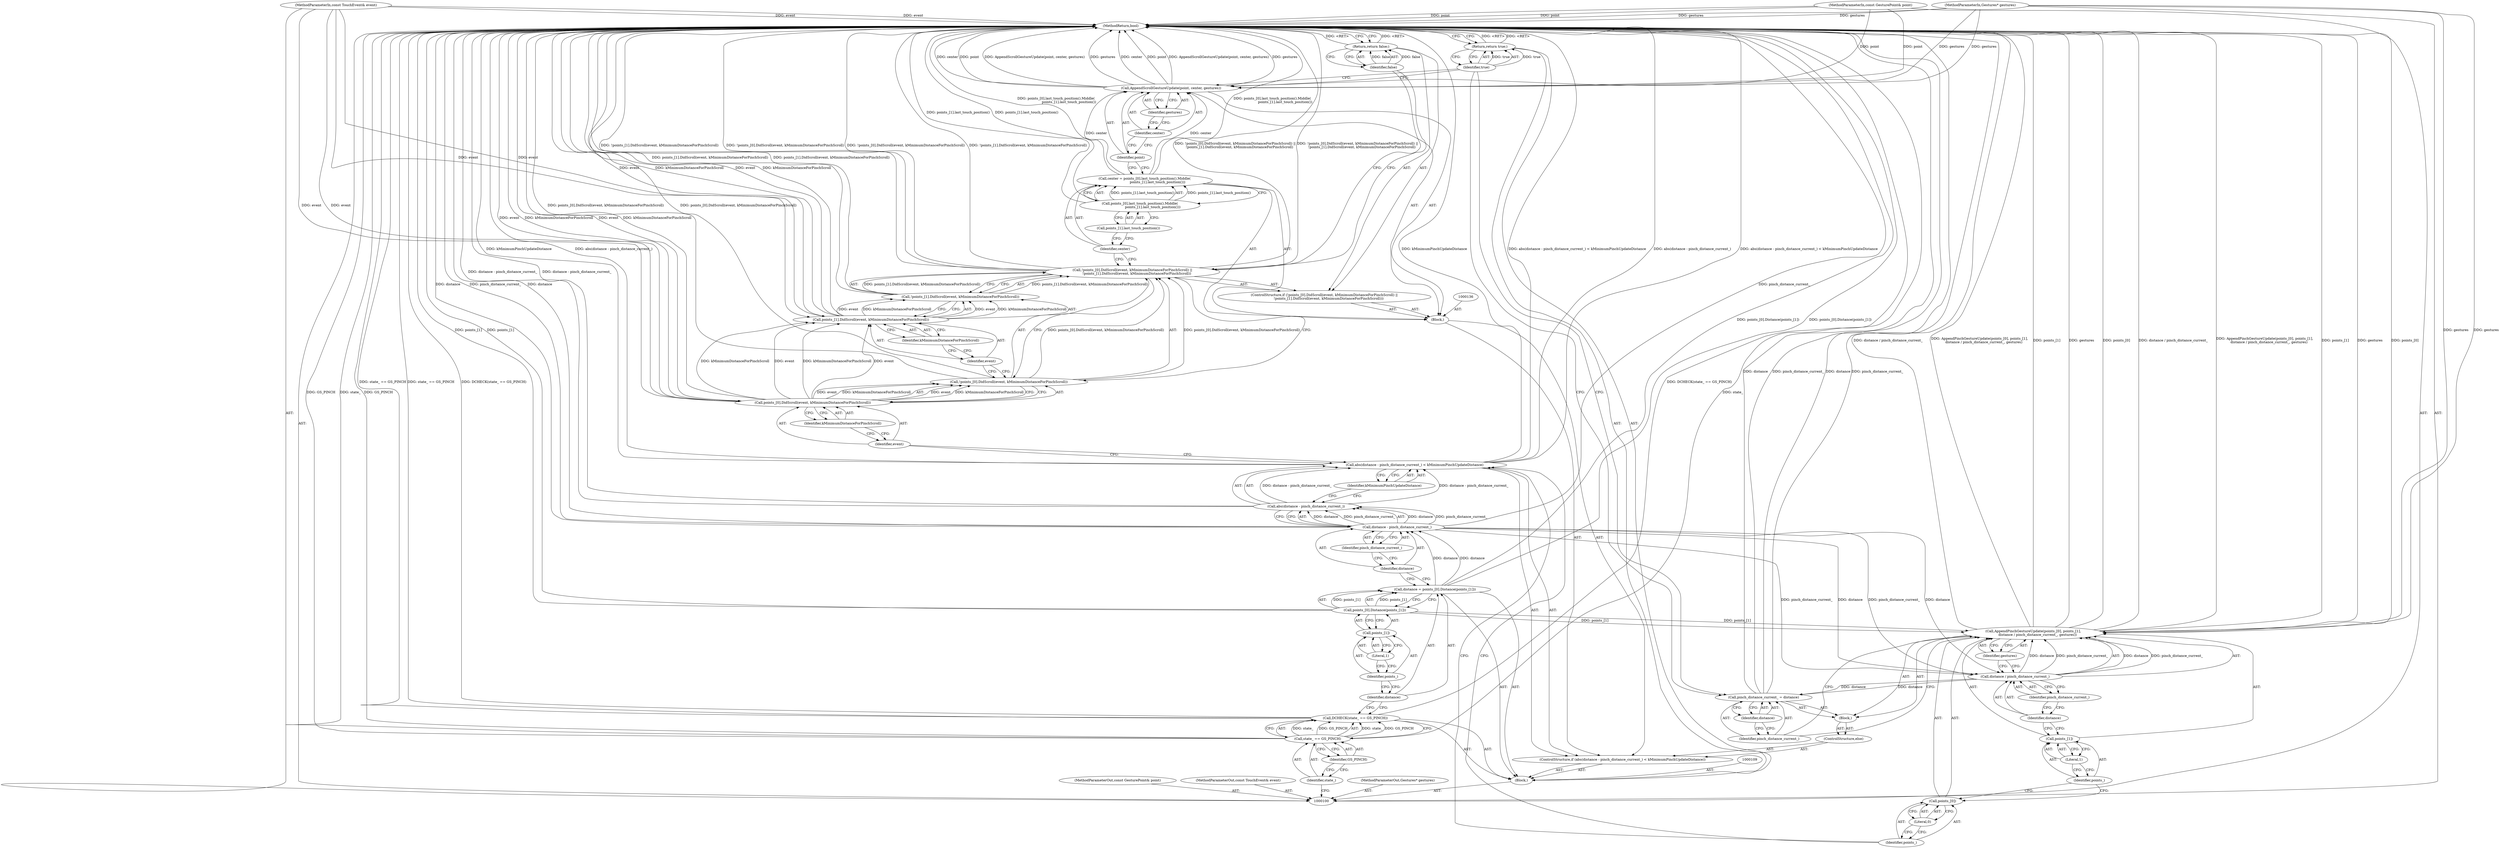 digraph "1_Chrome_b8573aa643b03a59f4e2c99c72d3511a11cfb0b6_5" {
"1000163" [label="(MethodReturn,bool)"];
"1000101" [label="(MethodParameterIn,const TouchEvent& event)"];
"1000255" [label="(MethodParameterOut,const TouchEvent& event)"];
"1000137" [label="(Call,center = points_[0].last_touch_position().Middle(\n                        points_[1].last_touch_position()))"];
"1000138" [label="(Identifier,center)"];
"1000139" [label="(Call,points_[0].last_touch_position().Middle(\n                        points_[1].last_touch_position()))"];
"1000123" [label="(Block,)"];
"1000140" [label="(Call,points_[1].last_touch_position())"];
"1000142" [label="(Identifier,point)"];
"1000143" [label="(Identifier,center)"];
"1000141" [label="(Call,AppendScrollGestureUpdate(point, center, gestures))"];
"1000144" [label="(Identifier,gestures)"];
"1000145" [label="(ControlStructure,else)"];
"1000146" [label="(Block,)"];
"1000148" [label="(Call,points_[0])"];
"1000149" [label="(Identifier,points_)"];
"1000150" [label="(Literal,0)"];
"1000147" [label="(Call,AppendPinchGestureUpdate(points_[0], points_[1],\n        distance / pinch_distance_current_, gestures))"];
"1000151" [label="(Call,points_[1])"];
"1000152" [label="(Identifier,points_)"];
"1000153" [label="(Literal,1)"];
"1000156" [label="(Identifier,pinch_distance_current_)"];
"1000157" [label="(Identifier,gestures)"];
"1000154" [label="(Call,distance / pinch_distance_current_)"];
"1000155" [label="(Identifier,distance)"];
"1000160" [label="(Identifier,distance)"];
"1000158" [label="(Call,pinch_distance_current_ = distance)"];
"1000159" [label="(Identifier,pinch_distance_current_)"];
"1000161" [label="(Return,return true;)"];
"1000162" [label="(Identifier,true)"];
"1000103" [label="(MethodParameterIn,Gestures* gestures)"];
"1000257" [label="(MethodParameterOut,Gestures* gestures)"];
"1000102" [label="(MethodParameterIn,const GesturePoint& point)"];
"1000256" [label="(MethodParameterOut,const GesturePoint& point)"];
"1000104" [label="(Block,)"];
"1000106" [label="(Call,state_ == GS_PINCH)"];
"1000107" [label="(Identifier,state_)"];
"1000108" [label="(Identifier,GS_PINCH)"];
"1000105" [label="(Call,DCHECK(state_ == GS_PINCH))"];
"1000112" [label="(Call,points_[0].Distance(points_[1]))"];
"1000113" [label="(Call,points_[1])"];
"1000114" [label="(Identifier,points_)"];
"1000115" [label="(Literal,1)"];
"1000110" [label="(Call,distance = points_[0].Distance(points_[1]))"];
"1000111" [label="(Identifier,distance)"];
"1000119" [label="(Call,distance - pinch_distance_current_)"];
"1000120" [label="(Identifier,distance)"];
"1000116" [label="(ControlStructure,if (abs(distance - pinch_distance_current_) < kMinimumPinchUpdateDistance))"];
"1000121" [label="(Identifier,pinch_distance_current_)"];
"1000122" [label="(Identifier,kMinimumPinchUpdateDistance)"];
"1000117" [label="(Call,abs(distance - pinch_distance_current_) < kMinimumPinchUpdateDistance)"];
"1000118" [label="(Call,abs(distance - pinch_distance_current_))"];
"1000128" [label="(Identifier,event)"];
"1000129" [label="(Identifier,kMinimumDistanceForPinchScroll)"];
"1000124" [label="(ControlStructure,if (!points_[0].DidScroll(event, kMinimumDistanceForPinchScroll) ||\n        !points_[1].DidScroll(event, kMinimumDistanceForPinchScroll)))"];
"1000125" [label="(Call,!points_[0].DidScroll(event, kMinimumDistanceForPinchScroll) ||\n        !points_[1].DidScroll(event, kMinimumDistanceForPinchScroll))"];
"1000126" [label="(Call,!points_[0].DidScroll(event, kMinimumDistanceForPinchScroll))"];
"1000127" [label="(Call,points_[0].DidScroll(event, kMinimumDistanceForPinchScroll))"];
"1000132" [label="(Identifier,event)"];
"1000133" [label="(Identifier,kMinimumDistanceForPinchScroll)"];
"1000130" [label="(Call,!points_[1].DidScroll(event, kMinimumDistanceForPinchScroll))"];
"1000131" [label="(Call,points_[1].DidScroll(event, kMinimumDistanceForPinchScroll))"];
"1000135" [label="(Identifier,false)"];
"1000134" [label="(Return,return false;)"];
"1000163" -> "1000100"  [label="AST: "];
"1000163" -> "1000134"  [label="CFG: "];
"1000163" -> "1000161"  [label="CFG: "];
"1000161" -> "1000163"  [label="DDG: <RET>"];
"1000134" -> "1000163"  [label="DDG: <RET>"];
"1000141" -> "1000163"  [label="DDG: point"];
"1000141" -> "1000163"  [label="DDG: AppendScrollGestureUpdate(point, center, gestures)"];
"1000141" -> "1000163"  [label="DDG: gestures"];
"1000141" -> "1000163"  [label="DDG: center"];
"1000125" -> "1000163"  [label="DDG: !points_[0].DidScroll(event, kMinimumDistanceForPinchScroll) ||\n        !points_[1].DidScroll(event, kMinimumDistanceForPinchScroll)"];
"1000125" -> "1000163"  [label="DDG: !points_[1].DidScroll(event, kMinimumDistanceForPinchScroll)"];
"1000125" -> "1000163"  [label="DDG: !points_[0].DidScroll(event, kMinimumDistanceForPinchScroll)"];
"1000106" -> "1000163"  [label="DDG: GS_PINCH"];
"1000106" -> "1000163"  [label="DDG: state_"];
"1000147" -> "1000163"  [label="DDG: gestures"];
"1000147" -> "1000163"  [label="DDG: points_[0]"];
"1000147" -> "1000163"  [label="DDG: distance / pinch_distance_current_"];
"1000147" -> "1000163"  [label="DDG: AppendPinchGestureUpdate(points_[0], points_[1],\n        distance / pinch_distance_current_, gestures)"];
"1000147" -> "1000163"  [label="DDG: points_[1]"];
"1000105" -> "1000163"  [label="DDG: DCHECK(state_ == GS_PINCH)"];
"1000105" -> "1000163"  [label="DDG: state_ == GS_PINCH"];
"1000158" -> "1000163"  [label="DDG: distance"];
"1000158" -> "1000163"  [label="DDG: pinch_distance_current_"];
"1000139" -> "1000163"  [label="DDG: points_[1].last_touch_position()"];
"1000119" -> "1000163"  [label="DDG: pinch_distance_current_"];
"1000119" -> "1000163"  [label="DDG: distance"];
"1000126" -> "1000163"  [label="DDG: points_[0].DidScroll(event, kMinimumDistanceForPinchScroll)"];
"1000117" -> "1000163"  [label="DDG: abs(distance - pinch_distance_current_)"];
"1000117" -> "1000163"  [label="DDG: abs(distance - pinch_distance_current_) < kMinimumPinchUpdateDistance"];
"1000117" -> "1000163"  [label="DDG: kMinimumPinchUpdateDistance"];
"1000127" -> "1000163"  [label="DDG: event"];
"1000127" -> "1000163"  [label="DDG: kMinimumDistanceForPinchScroll"];
"1000118" -> "1000163"  [label="DDG: distance - pinch_distance_current_"];
"1000130" -> "1000163"  [label="DDG: points_[1].DidScroll(event, kMinimumDistanceForPinchScroll)"];
"1000131" -> "1000163"  [label="DDG: event"];
"1000131" -> "1000163"  [label="DDG: kMinimumDistanceForPinchScroll"];
"1000137" -> "1000163"  [label="DDG: points_[0].last_touch_position().Middle(\n                        points_[1].last_touch_position())"];
"1000103" -> "1000163"  [label="DDG: gestures"];
"1000102" -> "1000163"  [label="DDG: point"];
"1000110" -> "1000163"  [label="DDG: points_[0].Distance(points_[1])"];
"1000112" -> "1000163"  [label="DDG: points_[1]"];
"1000101" -> "1000163"  [label="DDG: event"];
"1000101" -> "1000100"  [label="AST: "];
"1000101" -> "1000163"  [label="DDG: event"];
"1000101" -> "1000127"  [label="DDG: event"];
"1000101" -> "1000131"  [label="DDG: event"];
"1000255" -> "1000100"  [label="AST: "];
"1000137" -> "1000123"  [label="AST: "];
"1000137" -> "1000139"  [label="CFG: "];
"1000138" -> "1000137"  [label="AST: "];
"1000139" -> "1000137"  [label="AST: "];
"1000142" -> "1000137"  [label="CFG: "];
"1000137" -> "1000163"  [label="DDG: points_[0].last_touch_position().Middle(\n                        points_[1].last_touch_position())"];
"1000139" -> "1000137"  [label="DDG: points_[1].last_touch_position()"];
"1000137" -> "1000141"  [label="DDG: center"];
"1000138" -> "1000137"  [label="AST: "];
"1000138" -> "1000125"  [label="CFG: "];
"1000140" -> "1000138"  [label="CFG: "];
"1000139" -> "1000137"  [label="AST: "];
"1000139" -> "1000140"  [label="CFG: "];
"1000140" -> "1000139"  [label="AST: "];
"1000137" -> "1000139"  [label="CFG: "];
"1000139" -> "1000163"  [label="DDG: points_[1].last_touch_position()"];
"1000139" -> "1000137"  [label="DDG: points_[1].last_touch_position()"];
"1000123" -> "1000116"  [label="AST: "];
"1000124" -> "1000123"  [label="AST: "];
"1000136" -> "1000123"  [label="AST: "];
"1000137" -> "1000123"  [label="AST: "];
"1000141" -> "1000123"  [label="AST: "];
"1000140" -> "1000139"  [label="AST: "];
"1000140" -> "1000138"  [label="CFG: "];
"1000139" -> "1000140"  [label="CFG: "];
"1000142" -> "1000141"  [label="AST: "];
"1000142" -> "1000137"  [label="CFG: "];
"1000143" -> "1000142"  [label="CFG: "];
"1000143" -> "1000141"  [label="AST: "];
"1000143" -> "1000142"  [label="CFG: "];
"1000144" -> "1000143"  [label="CFG: "];
"1000141" -> "1000123"  [label="AST: "];
"1000141" -> "1000144"  [label="CFG: "];
"1000142" -> "1000141"  [label="AST: "];
"1000143" -> "1000141"  [label="AST: "];
"1000144" -> "1000141"  [label="AST: "];
"1000162" -> "1000141"  [label="CFG: "];
"1000141" -> "1000163"  [label="DDG: point"];
"1000141" -> "1000163"  [label="DDG: AppendScrollGestureUpdate(point, center, gestures)"];
"1000141" -> "1000163"  [label="DDG: gestures"];
"1000141" -> "1000163"  [label="DDG: center"];
"1000102" -> "1000141"  [label="DDG: point"];
"1000137" -> "1000141"  [label="DDG: center"];
"1000103" -> "1000141"  [label="DDG: gestures"];
"1000144" -> "1000141"  [label="AST: "];
"1000144" -> "1000143"  [label="CFG: "];
"1000141" -> "1000144"  [label="CFG: "];
"1000145" -> "1000116"  [label="AST: "];
"1000146" -> "1000145"  [label="AST: "];
"1000146" -> "1000145"  [label="AST: "];
"1000147" -> "1000146"  [label="AST: "];
"1000158" -> "1000146"  [label="AST: "];
"1000148" -> "1000147"  [label="AST: "];
"1000148" -> "1000150"  [label="CFG: "];
"1000149" -> "1000148"  [label="AST: "];
"1000150" -> "1000148"  [label="AST: "];
"1000152" -> "1000148"  [label="CFG: "];
"1000149" -> "1000148"  [label="AST: "];
"1000149" -> "1000117"  [label="CFG: "];
"1000150" -> "1000149"  [label="CFG: "];
"1000150" -> "1000148"  [label="AST: "];
"1000150" -> "1000149"  [label="CFG: "];
"1000148" -> "1000150"  [label="CFG: "];
"1000147" -> "1000146"  [label="AST: "];
"1000147" -> "1000157"  [label="CFG: "];
"1000148" -> "1000147"  [label="AST: "];
"1000151" -> "1000147"  [label="AST: "];
"1000154" -> "1000147"  [label="AST: "];
"1000157" -> "1000147"  [label="AST: "];
"1000159" -> "1000147"  [label="CFG: "];
"1000147" -> "1000163"  [label="DDG: gestures"];
"1000147" -> "1000163"  [label="DDG: points_[0]"];
"1000147" -> "1000163"  [label="DDG: distance / pinch_distance_current_"];
"1000147" -> "1000163"  [label="DDG: AppendPinchGestureUpdate(points_[0], points_[1],\n        distance / pinch_distance_current_, gestures)"];
"1000147" -> "1000163"  [label="DDG: points_[1]"];
"1000112" -> "1000147"  [label="DDG: points_[1]"];
"1000154" -> "1000147"  [label="DDG: distance"];
"1000154" -> "1000147"  [label="DDG: pinch_distance_current_"];
"1000103" -> "1000147"  [label="DDG: gestures"];
"1000151" -> "1000147"  [label="AST: "];
"1000151" -> "1000153"  [label="CFG: "];
"1000152" -> "1000151"  [label="AST: "];
"1000153" -> "1000151"  [label="AST: "];
"1000155" -> "1000151"  [label="CFG: "];
"1000152" -> "1000151"  [label="AST: "];
"1000152" -> "1000148"  [label="CFG: "];
"1000153" -> "1000152"  [label="CFG: "];
"1000153" -> "1000151"  [label="AST: "];
"1000153" -> "1000152"  [label="CFG: "];
"1000151" -> "1000153"  [label="CFG: "];
"1000156" -> "1000154"  [label="AST: "];
"1000156" -> "1000155"  [label="CFG: "];
"1000154" -> "1000156"  [label="CFG: "];
"1000157" -> "1000147"  [label="AST: "];
"1000157" -> "1000154"  [label="CFG: "];
"1000147" -> "1000157"  [label="CFG: "];
"1000154" -> "1000147"  [label="AST: "];
"1000154" -> "1000156"  [label="CFG: "];
"1000155" -> "1000154"  [label="AST: "];
"1000156" -> "1000154"  [label="AST: "];
"1000157" -> "1000154"  [label="CFG: "];
"1000154" -> "1000147"  [label="DDG: distance"];
"1000154" -> "1000147"  [label="DDG: pinch_distance_current_"];
"1000119" -> "1000154"  [label="DDG: distance"];
"1000119" -> "1000154"  [label="DDG: pinch_distance_current_"];
"1000154" -> "1000158"  [label="DDG: distance"];
"1000155" -> "1000154"  [label="AST: "];
"1000155" -> "1000151"  [label="CFG: "];
"1000156" -> "1000155"  [label="CFG: "];
"1000160" -> "1000158"  [label="AST: "];
"1000160" -> "1000159"  [label="CFG: "];
"1000158" -> "1000160"  [label="CFG: "];
"1000158" -> "1000146"  [label="AST: "];
"1000158" -> "1000160"  [label="CFG: "];
"1000159" -> "1000158"  [label="AST: "];
"1000160" -> "1000158"  [label="AST: "];
"1000162" -> "1000158"  [label="CFG: "];
"1000158" -> "1000163"  [label="DDG: distance"];
"1000158" -> "1000163"  [label="DDG: pinch_distance_current_"];
"1000154" -> "1000158"  [label="DDG: distance"];
"1000159" -> "1000158"  [label="AST: "];
"1000159" -> "1000147"  [label="CFG: "];
"1000160" -> "1000159"  [label="CFG: "];
"1000161" -> "1000104"  [label="AST: "];
"1000161" -> "1000162"  [label="CFG: "];
"1000162" -> "1000161"  [label="AST: "];
"1000163" -> "1000161"  [label="CFG: "];
"1000161" -> "1000163"  [label="DDG: <RET>"];
"1000162" -> "1000161"  [label="DDG: true"];
"1000162" -> "1000161"  [label="AST: "];
"1000162" -> "1000141"  [label="CFG: "];
"1000162" -> "1000158"  [label="CFG: "];
"1000161" -> "1000162"  [label="CFG: "];
"1000162" -> "1000161"  [label="DDG: true"];
"1000103" -> "1000100"  [label="AST: "];
"1000103" -> "1000163"  [label="DDG: gestures"];
"1000103" -> "1000141"  [label="DDG: gestures"];
"1000103" -> "1000147"  [label="DDG: gestures"];
"1000257" -> "1000100"  [label="AST: "];
"1000102" -> "1000100"  [label="AST: "];
"1000102" -> "1000163"  [label="DDG: point"];
"1000102" -> "1000141"  [label="DDG: point"];
"1000256" -> "1000100"  [label="AST: "];
"1000104" -> "1000100"  [label="AST: "];
"1000105" -> "1000104"  [label="AST: "];
"1000109" -> "1000104"  [label="AST: "];
"1000110" -> "1000104"  [label="AST: "];
"1000116" -> "1000104"  [label="AST: "];
"1000161" -> "1000104"  [label="AST: "];
"1000106" -> "1000105"  [label="AST: "];
"1000106" -> "1000108"  [label="CFG: "];
"1000107" -> "1000106"  [label="AST: "];
"1000108" -> "1000106"  [label="AST: "];
"1000105" -> "1000106"  [label="CFG: "];
"1000106" -> "1000163"  [label="DDG: GS_PINCH"];
"1000106" -> "1000163"  [label="DDG: state_"];
"1000106" -> "1000105"  [label="DDG: state_"];
"1000106" -> "1000105"  [label="DDG: GS_PINCH"];
"1000107" -> "1000106"  [label="AST: "];
"1000107" -> "1000100"  [label="CFG: "];
"1000108" -> "1000107"  [label="CFG: "];
"1000108" -> "1000106"  [label="AST: "];
"1000108" -> "1000107"  [label="CFG: "];
"1000106" -> "1000108"  [label="CFG: "];
"1000105" -> "1000104"  [label="AST: "];
"1000105" -> "1000106"  [label="CFG: "];
"1000106" -> "1000105"  [label="AST: "];
"1000111" -> "1000105"  [label="CFG: "];
"1000105" -> "1000163"  [label="DDG: DCHECK(state_ == GS_PINCH)"];
"1000105" -> "1000163"  [label="DDG: state_ == GS_PINCH"];
"1000106" -> "1000105"  [label="DDG: state_"];
"1000106" -> "1000105"  [label="DDG: GS_PINCH"];
"1000112" -> "1000110"  [label="AST: "];
"1000112" -> "1000113"  [label="CFG: "];
"1000113" -> "1000112"  [label="AST: "];
"1000110" -> "1000112"  [label="CFG: "];
"1000112" -> "1000163"  [label="DDG: points_[1]"];
"1000112" -> "1000110"  [label="DDG: points_[1]"];
"1000112" -> "1000147"  [label="DDG: points_[1]"];
"1000113" -> "1000112"  [label="AST: "];
"1000113" -> "1000115"  [label="CFG: "];
"1000114" -> "1000113"  [label="AST: "];
"1000115" -> "1000113"  [label="AST: "];
"1000112" -> "1000113"  [label="CFG: "];
"1000114" -> "1000113"  [label="AST: "];
"1000114" -> "1000111"  [label="CFG: "];
"1000115" -> "1000114"  [label="CFG: "];
"1000115" -> "1000113"  [label="AST: "];
"1000115" -> "1000114"  [label="CFG: "];
"1000113" -> "1000115"  [label="CFG: "];
"1000110" -> "1000104"  [label="AST: "];
"1000110" -> "1000112"  [label="CFG: "];
"1000111" -> "1000110"  [label="AST: "];
"1000112" -> "1000110"  [label="AST: "];
"1000120" -> "1000110"  [label="CFG: "];
"1000110" -> "1000163"  [label="DDG: points_[0].Distance(points_[1])"];
"1000112" -> "1000110"  [label="DDG: points_[1]"];
"1000110" -> "1000119"  [label="DDG: distance"];
"1000111" -> "1000110"  [label="AST: "];
"1000111" -> "1000105"  [label="CFG: "];
"1000114" -> "1000111"  [label="CFG: "];
"1000119" -> "1000118"  [label="AST: "];
"1000119" -> "1000121"  [label="CFG: "];
"1000120" -> "1000119"  [label="AST: "];
"1000121" -> "1000119"  [label="AST: "];
"1000118" -> "1000119"  [label="CFG: "];
"1000119" -> "1000163"  [label="DDG: pinch_distance_current_"];
"1000119" -> "1000163"  [label="DDG: distance"];
"1000119" -> "1000118"  [label="DDG: distance"];
"1000119" -> "1000118"  [label="DDG: pinch_distance_current_"];
"1000110" -> "1000119"  [label="DDG: distance"];
"1000119" -> "1000154"  [label="DDG: distance"];
"1000119" -> "1000154"  [label="DDG: pinch_distance_current_"];
"1000120" -> "1000119"  [label="AST: "];
"1000120" -> "1000110"  [label="CFG: "];
"1000121" -> "1000120"  [label="CFG: "];
"1000116" -> "1000104"  [label="AST: "];
"1000117" -> "1000116"  [label="AST: "];
"1000123" -> "1000116"  [label="AST: "];
"1000145" -> "1000116"  [label="AST: "];
"1000121" -> "1000119"  [label="AST: "];
"1000121" -> "1000120"  [label="CFG: "];
"1000119" -> "1000121"  [label="CFG: "];
"1000122" -> "1000117"  [label="AST: "];
"1000122" -> "1000118"  [label="CFG: "];
"1000117" -> "1000122"  [label="CFG: "];
"1000117" -> "1000116"  [label="AST: "];
"1000117" -> "1000122"  [label="CFG: "];
"1000118" -> "1000117"  [label="AST: "];
"1000122" -> "1000117"  [label="AST: "];
"1000128" -> "1000117"  [label="CFG: "];
"1000149" -> "1000117"  [label="CFG: "];
"1000117" -> "1000163"  [label="DDG: abs(distance - pinch_distance_current_)"];
"1000117" -> "1000163"  [label="DDG: abs(distance - pinch_distance_current_) < kMinimumPinchUpdateDistance"];
"1000117" -> "1000163"  [label="DDG: kMinimumPinchUpdateDistance"];
"1000118" -> "1000117"  [label="DDG: distance - pinch_distance_current_"];
"1000118" -> "1000117"  [label="AST: "];
"1000118" -> "1000119"  [label="CFG: "];
"1000119" -> "1000118"  [label="AST: "];
"1000122" -> "1000118"  [label="CFG: "];
"1000118" -> "1000163"  [label="DDG: distance - pinch_distance_current_"];
"1000118" -> "1000117"  [label="DDG: distance - pinch_distance_current_"];
"1000119" -> "1000118"  [label="DDG: distance"];
"1000119" -> "1000118"  [label="DDG: pinch_distance_current_"];
"1000128" -> "1000127"  [label="AST: "];
"1000128" -> "1000117"  [label="CFG: "];
"1000129" -> "1000128"  [label="CFG: "];
"1000129" -> "1000127"  [label="AST: "];
"1000129" -> "1000128"  [label="CFG: "];
"1000127" -> "1000129"  [label="CFG: "];
"1000124" -> "1000123"  [label="AST: "];
"1000125" -> "1000124"  [label="AST: "];
"1000134" -> "1000124"  [label="AST: "];
"1000125" -> "1000124"  [label="AST: "];
"1000125" -> "1000126"  [label="CFG: "];
"1000125" -> "1000130"  [label="CFG: "];
"1000126" -> "1000125"  [label="AST: "];
"1000130" -> "1000125"  [label="AST: "];
"1000135" -> "1000125"  [label="CFG: "];
"1000138" -> "1000125"  [label="CFG: "];
"1000125" -> "1000163"  [label="DDG: !points_[0].DidScroll(event, kMinimumDistanceForPinchScroll) ||\n        !points_[1].DidScroll(event, kMinimumDistanceForPinchScroll)"];
"1000125" -> "1000163"  [label="DDG: !points_[1].DidScroll(event, kMinimumDistanceForPinchScroll)"];
"1000125" -> "1000163"  [label="DDG: !points_[0].DidScroll(event, kMinimumDistanceForPinchScroll)"];
"1000126" -> "1000125"  [label="DDG: points_[0].DidScroll(event, kMinimumDistanceForPinchScroll)"];
"1000130" -> "1000125"  [label="DDG: points_[1].DidScroll(event, kMinimumDistanceForPinchScroll)"];
"1000126" -> "1000125"  [label="AST: "];
"1000126" -> "1000127"  [label="CFG: "];
"1000127" -> "1000126"  [label="AST: "];
"1000132" -> "1000126"  [label="CFG: "];
"1000125" -> "1000126"  [label="CFG: "];
"1000126" -> "1000163"  [label="DDG: points_[0].DidScroll(event, kMinimumDistanceForPinchScroll)"];
"1000126" -> "1000125"  [label="DDG: points_[0].DidScroll(event, kMinimumDistanceForPinchScroll)"];
"1000127" -> "1000126"  [label="DDG: event"];
"1000127" -> "1000126"  [label="DDG: kMinimumDistanceForPinchScroll"];
"1000127" -> "1000126"  [label="AST: "];
"1000127" -> "1000129"  [label="CFG: "];
"1000128" -> "1000127"  [label="AST: "];
"1000129" -> "1000127"  [label="AST: "];
"1000126" -> "1000127"  [label="CFG: "];
"1000127" -> "1000163"  [label="DDG: event"];
"1000127" -> "1000163"  [label="DDG: kMinimumDistanceForPinchScroll"];
"1000127" -> "1000126"  [label="DDG: event"];
"1000127" -> "1000126"  [label="DDG: kMinimumDistanceForPinchScroll"];
"1000101" -> "1000127"  [label="DDG: event"];
"1000127" -> "1000131"  [label="DDG: event"];
"1000127" -> "1000131"  [label="DDG: kMinimumDistanceForPinchScroll"];
"1000132" -> "1000131"  [label="AST: "];
"1000132" -> "1000126"  [label="CFG: "];
"1000133" -> "1000132"  [label="CFG: "];
"1000133" -> "1000131"  [label="AST: "];
"1000133" -> "1000132"  [label="CFG: "];
"1000131" -> "1000133"  [label="CFG: "];
"1000130" -> "1000125"  [label="AST: "];
"1000130" -> "1000131"  [label="CFG: "];
"1000131" -> "1000130"  [label="AST: "];
"1000125" -> "1000130"  [label="CFG: "];
"1000130" -> "1000163"  [label="DDG: points_[1].DidScroll(event, kMinimumDistanceForPinchScroll)"];
"1000130" -> "1000125"  [label="DDG: points_[1].DidScroll(event, kMinimumDistanceForPinchScroll)"];
"1000131" -> "1000130"  [label="DDG: event"];
"1000131" -> "1000130"  [label="DDG: kMinimumDistanceForPinchScroll"];
"1000131" -> "1000130"  [label="AST: "];
"1000131" -> "1000133"  [label="CFG: "];
"1000132" -> "1000131"  [label="AST: "];
"1000133" -> "1000131"  [label="AST: "];
"1000130" -> "1000131"  [label="CFG: "];
"1000131" -> "1000163"  [label="DDG: event"];
"1000131" -> "1000163"  [label="DDG: kMinimumDistanceForPinchScroll"];
"1000131" -> "1000130"  [label="DDG: event"];
"1000131" -> "1000130"  [label="DDG: kMinimumDistanceForPinchScroll"];
"1000127" -> "1000131"  [label="DDG: event"];
"1000127" -> "1000131"  [label="DDG: kMinimumDistanceForPinchScroll"];
"1000101" -> "1000131"  [label="DDG: event"];
"1000135" -> "1000134"  [label="AST: "];
"1000135" -> "1000125"  [label="CFG: "];
"1000134" -> "1000135"  [label="CFG: "];
"1000135" -> "1000134"  [label="DDG: false"];
"1000134" -> "1000124"  [label="AST: "];
"1000134" -> "1000135"  [label="CFG: "];
"1000135" -> "1000134"  [label="AST: "];
"1000163" -> "1000134"  [label="CFG: "];
"1000134" -> "1000163"  [label="DDG: <RET>"];
"1000135" -> "1000134"  [label="DDG: false"];
}
